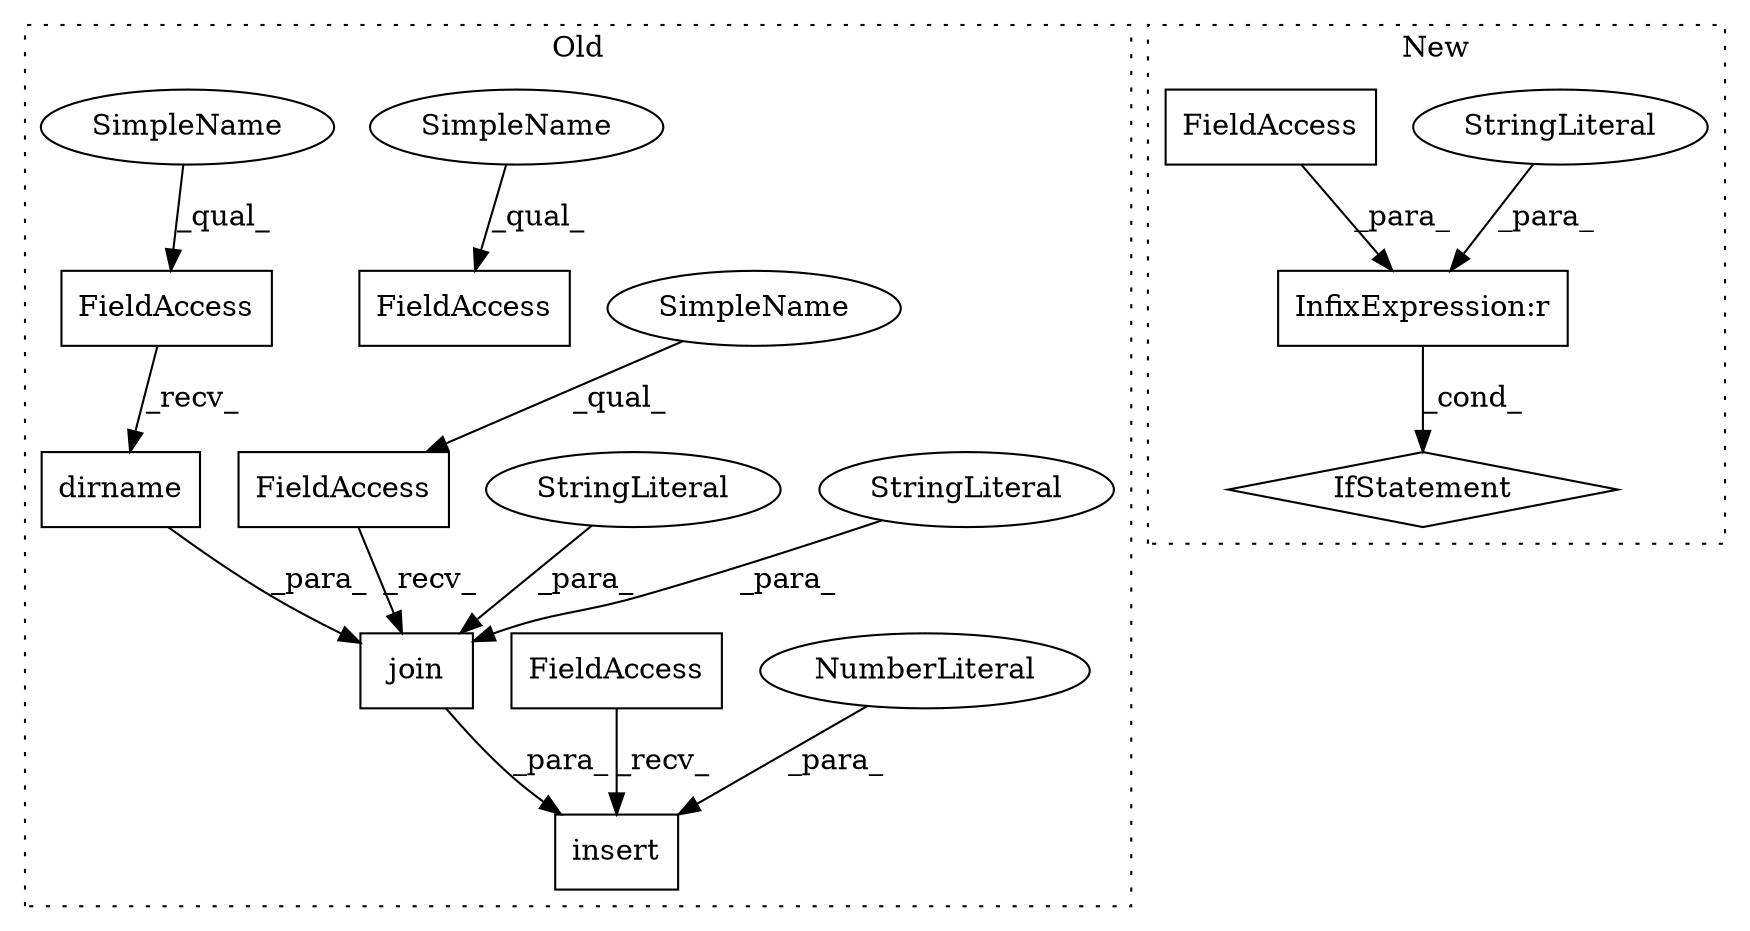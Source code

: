 digraph G {
subgraph cluster0 {
1 [label="insert" a="32" s="138,231" l="7,1" shape="box"];
3 [label="NumberLiteral" a="34" s="145" l="1" shape="ellipse"];
7 [label="FieldAccess" a="22" s="129" l="8" shape="box"];
8 [label="join" a="32" s="172,229" l="5,1" shape="box"];
9 [label="StringLiteral" a="45" s="225" l="4" shape="ellipse"];
10 [label="FieldAccess" a="22" s="164" l="7" shape="box"];
11 [label="StringLiteral" a="45" s="220" l="4" shape="ellipse"];
12 [label="dirname" a="32" s="185,218" l="8,1" shape="box"];
13 [label="FieldAccess" a="22" s="177" l="7" shape="box"];
14 [label="FieldAccess" a="22" s="147" l="7" shape="box"];
15 [label="SimpleName" a="42" s="164" l="2" shape="ellipse"];
16 [label="SimpleName" a="42" s="147" l="2" shape="ellipse"];
17 [label="SimpleName" a="42" s="177" l="2" shape="ellipse"];
label = "Old";
style="dotted";
}
subgraph cluster1 {
2 [label="IfStatement" a="25" s="1422,1448" l="4,2" shape="diamond"];
4 [label="InfixExpression:r" a="27" s="1434" l="4" shape="box"];
5 [label="StringLiteral" a="45" s="1438" l="10" shape="ellipse"];
6 [label="FieldAccess" a="22" s="1426" l="8" shape="box"];
label = "New";
style="dotted";
}
3 -> 1 [label="_para_"];
4 -> 2 [label="_cond_"];
5 -> 4 [label="_para_"];
6 -> 4 [label="_para_"];
7 -> 1 [label="_recv_"];
8 -> 1 [label="_para_"];
9 -> 8 [label="_para_"];
10 -> 8 [label="_recv_"];
11 -> 8 [label="_para_"];
12 -> 8 [label="_para_"];
13 -> 12 [label="_recv_"];
15 -> 10 [label="_qual_"];
16 -> 14 [label="_qual_"];
17 -> 13 [label="_qual_"];
}